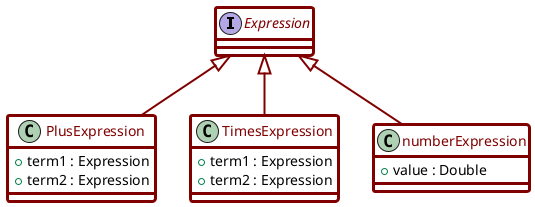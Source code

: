 @startuml

skinparam shadowing false
skinparam packageStyle rectangle
skinparam package {
    BackgroundColor Gainsboro
}

skinparam class {
  BackgroundColor White
  BorderThickness 3
  ArrowThickness 2
  ArrowColor Maroon
  BorderColor Maroon
  FontColor Maroon
  BorderColor<<boundary>> DarkTurquoise
  FontColor<<boundary>> DarkTurquoise
  BorderColor<<entity>> Green
  FontColor<<entity>> Green
}


interface Expression
class PlusExpression extends Expression {
    + term1 : Expression
    + term2 : Expression
}
class TimesExpression extends Expression {
    + term1 : Expression
    + term2 : Expression
}
class numberExpression extends Expression {
    + value : Double
}


@enduml
